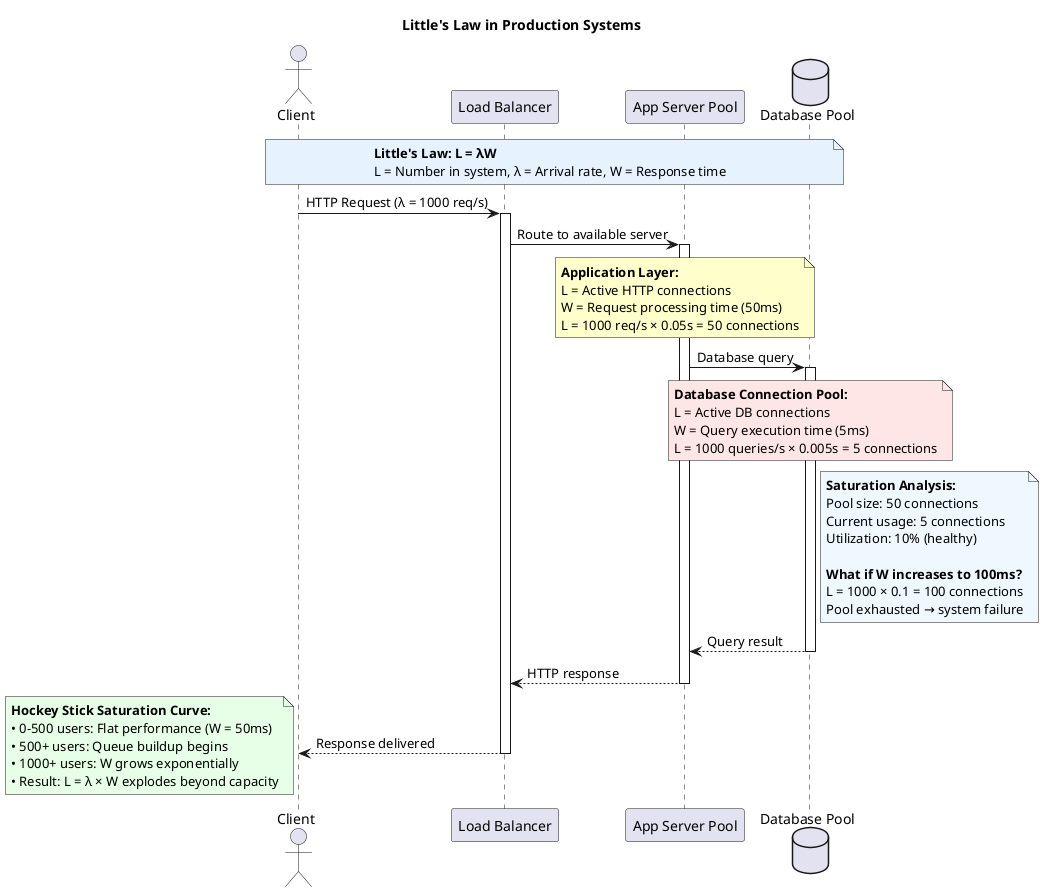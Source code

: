 @startuml

title Little's Law in Production Systems

actor Client
participant "Load Balancer" as LB
participant "App Server Pool" as AppPool
database "Database Pool" as DBPool

note over Client, DBPool #E6F3FF
**Little's Law: L = λW**
L = Number in system, λ = Arrival rate, W = Response time
end note

Client -> LB : HTTP Request (λ = 1000 req/s)
activate LB

LB -> AppPool : Route to available server
activate AppPool

note over AppPool #FFFFCC
**Application Layer:**
L = Active HTTP connections
W = Request processing time (50ms)
L = 1000 req/s × 0.05s = 50 connections
end note

AppPool -> DBPool : Database query
activate DBPool

note over DBPool #FFE6E6
**Database Connection Pool:**
L = Active DB connections  
W = Query execution time (5ms)
L = 1000 queries/s × 0.005s = 5 connections
end note

note right of DBPool #F0F8FF
**Saturation Analysis:**
Pool size: 50 connections
Current usage: 5 connections
Utilization: 10% (healthy)

**What if W increases to 100ms?**
L = 1000 × 0.1 = 100 connections
Pool exhausted → system failure
end note

DBPool --> AppPool : Query result
deactivate DBPool

AppPool --> LB : HTTP response
deactivate AppPool

LB --> Client : Response delivered
deactivate LB

note bottom #E6FFE6
**Hockey Stick Saturation Curve:**
• 0-500 users: Flat performance (W = 50ms)
• 500+ users: Queue buildup begins
• 1000+ users: W grows exponentially 
• Result: L = λ × W explodes beyond capacity
end note

@enduml 